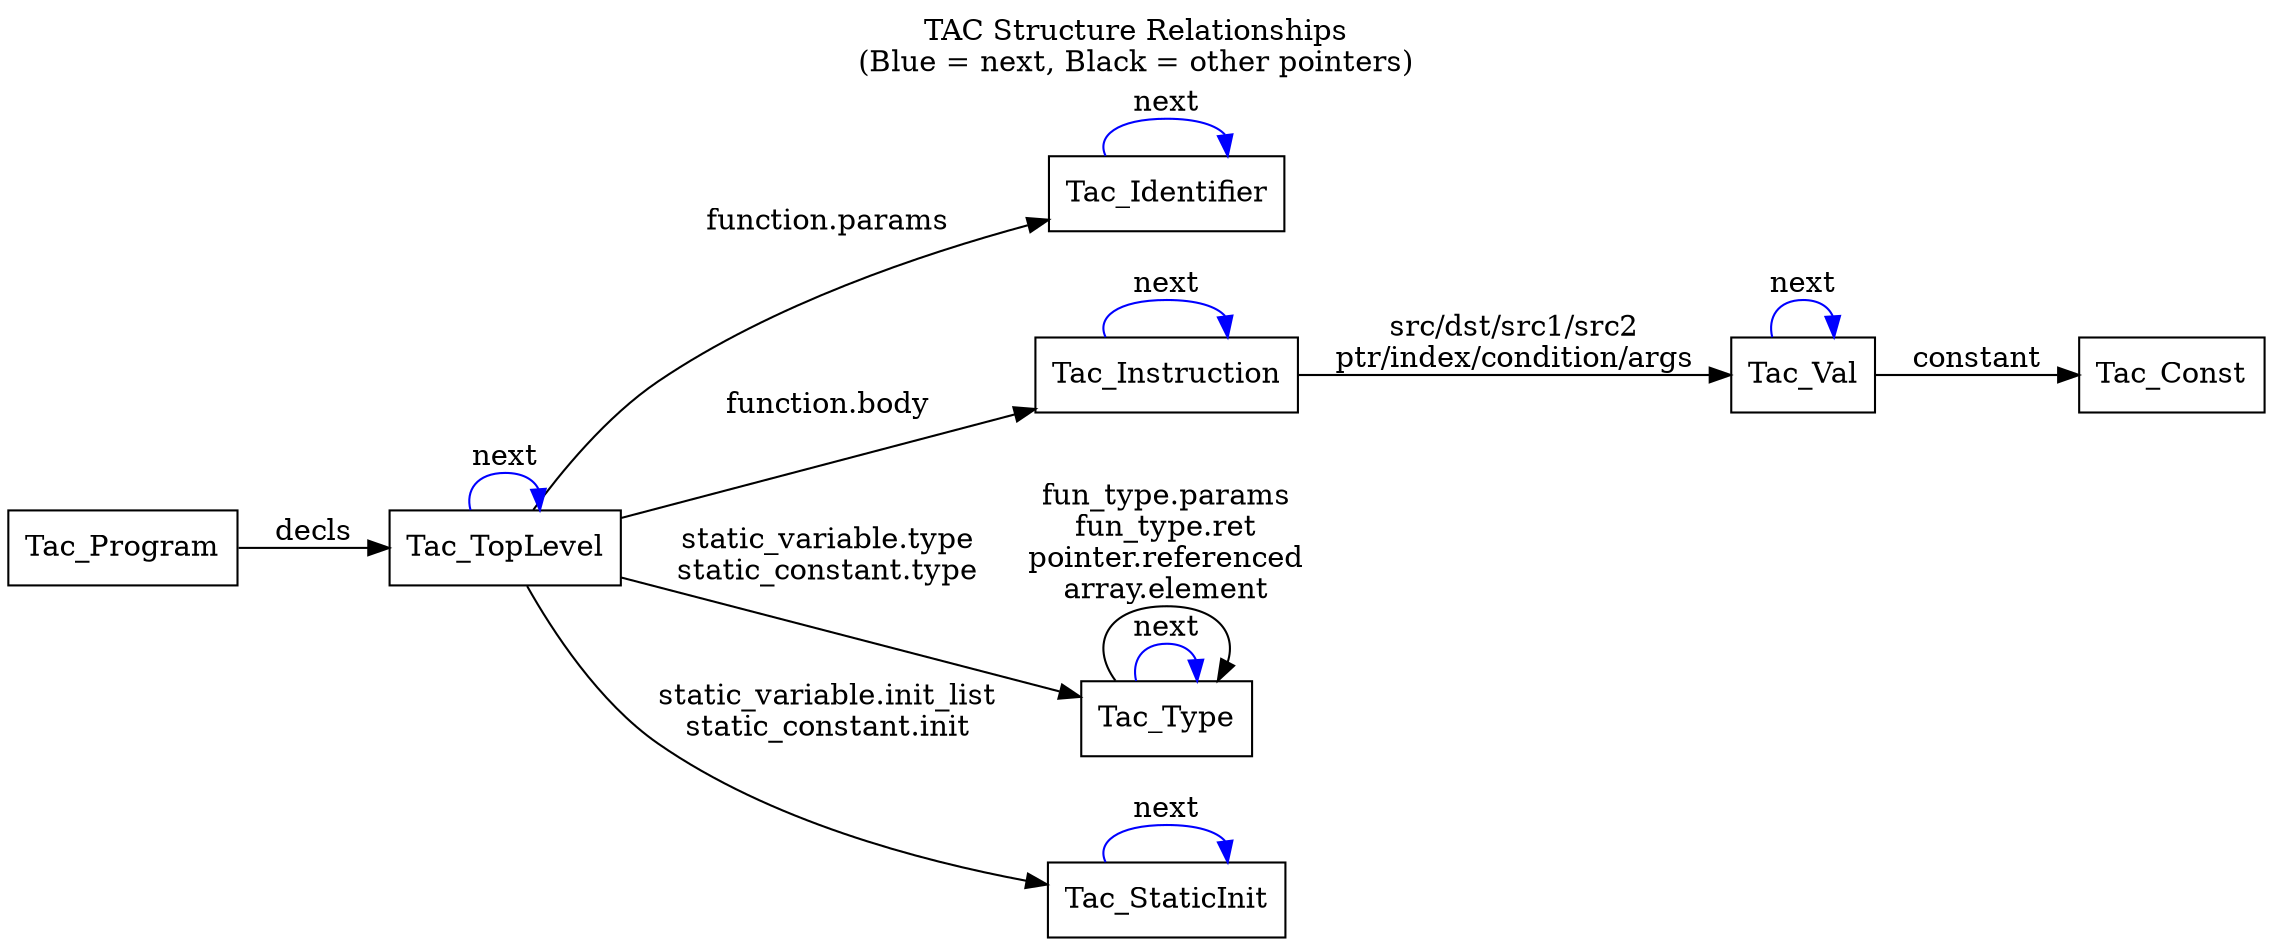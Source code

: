 digraph TAC_Structures {
    rankdir=LR;
    node [shape=box];

    // Nodes for each typedef-ed struct
    Tac_Program [label="Tac_Program"];
    Tac_Identifier [label="Tac_Identifier"];
    Tac_TopLevel [label="Tac_TopLevel"];
    Tac_Instruction [label="Tac_Instruction"];
    Tac_Val [label="Tac_Val"];
    Tac_Const [label="Tac_Const"];
    Tac_Type [label="Tac_Type"];
    Tac_StaticInit [label="Tac_StaticInit"];

    // Edges for next pointers (linked lists)
    Tac_Identifier -> Tac_Identifier [label="next", color=blue];
    Tac_TopLevel -> Tac_TopLevel [label="next", color=blue];
    Tac_Instruction -> Tac_Instruction [label="next", color=blue];
    Tac_Val -> Tac_Val [label="next", color=blue];
    Tac_Type -> Tac_Type [label="next", color=blue];
    Tac_StaticInit -> Tac_StaticInit [label="next", color=blue];

    // Edges for other pointer relationships
    Tac_Program -> Tac_TopLevel [label="decls"];
    Tac_TopLevel -> Tac_Identifier [label="function.params"];
    Tac_TopLevel -> Tac_Instruction [label="function.body"];
    Tac_TopLevel -> Tac_Type [label="static_variable.type\nstatic_constant.type"];
    Tac_TopLevel -> Tac_StaticInit [label="static_variable.init_list\nstatic_constant.init"];
    Tac_Instruction -> Tac_Val [label="src/dst/src1/src2\nptr/index/condition/args"];
    Tac_Val -> Tac_Const [label="constant"];
    Tac_Type -> Tac_Type [label="fun_type.params\nfun_type.ret\npointer.referenced\narray.element"];

    // Graph styling
    labelloc="t";
    label="TAC Structure Relationships\n(Blue = next, Black = other pointers)";
}
